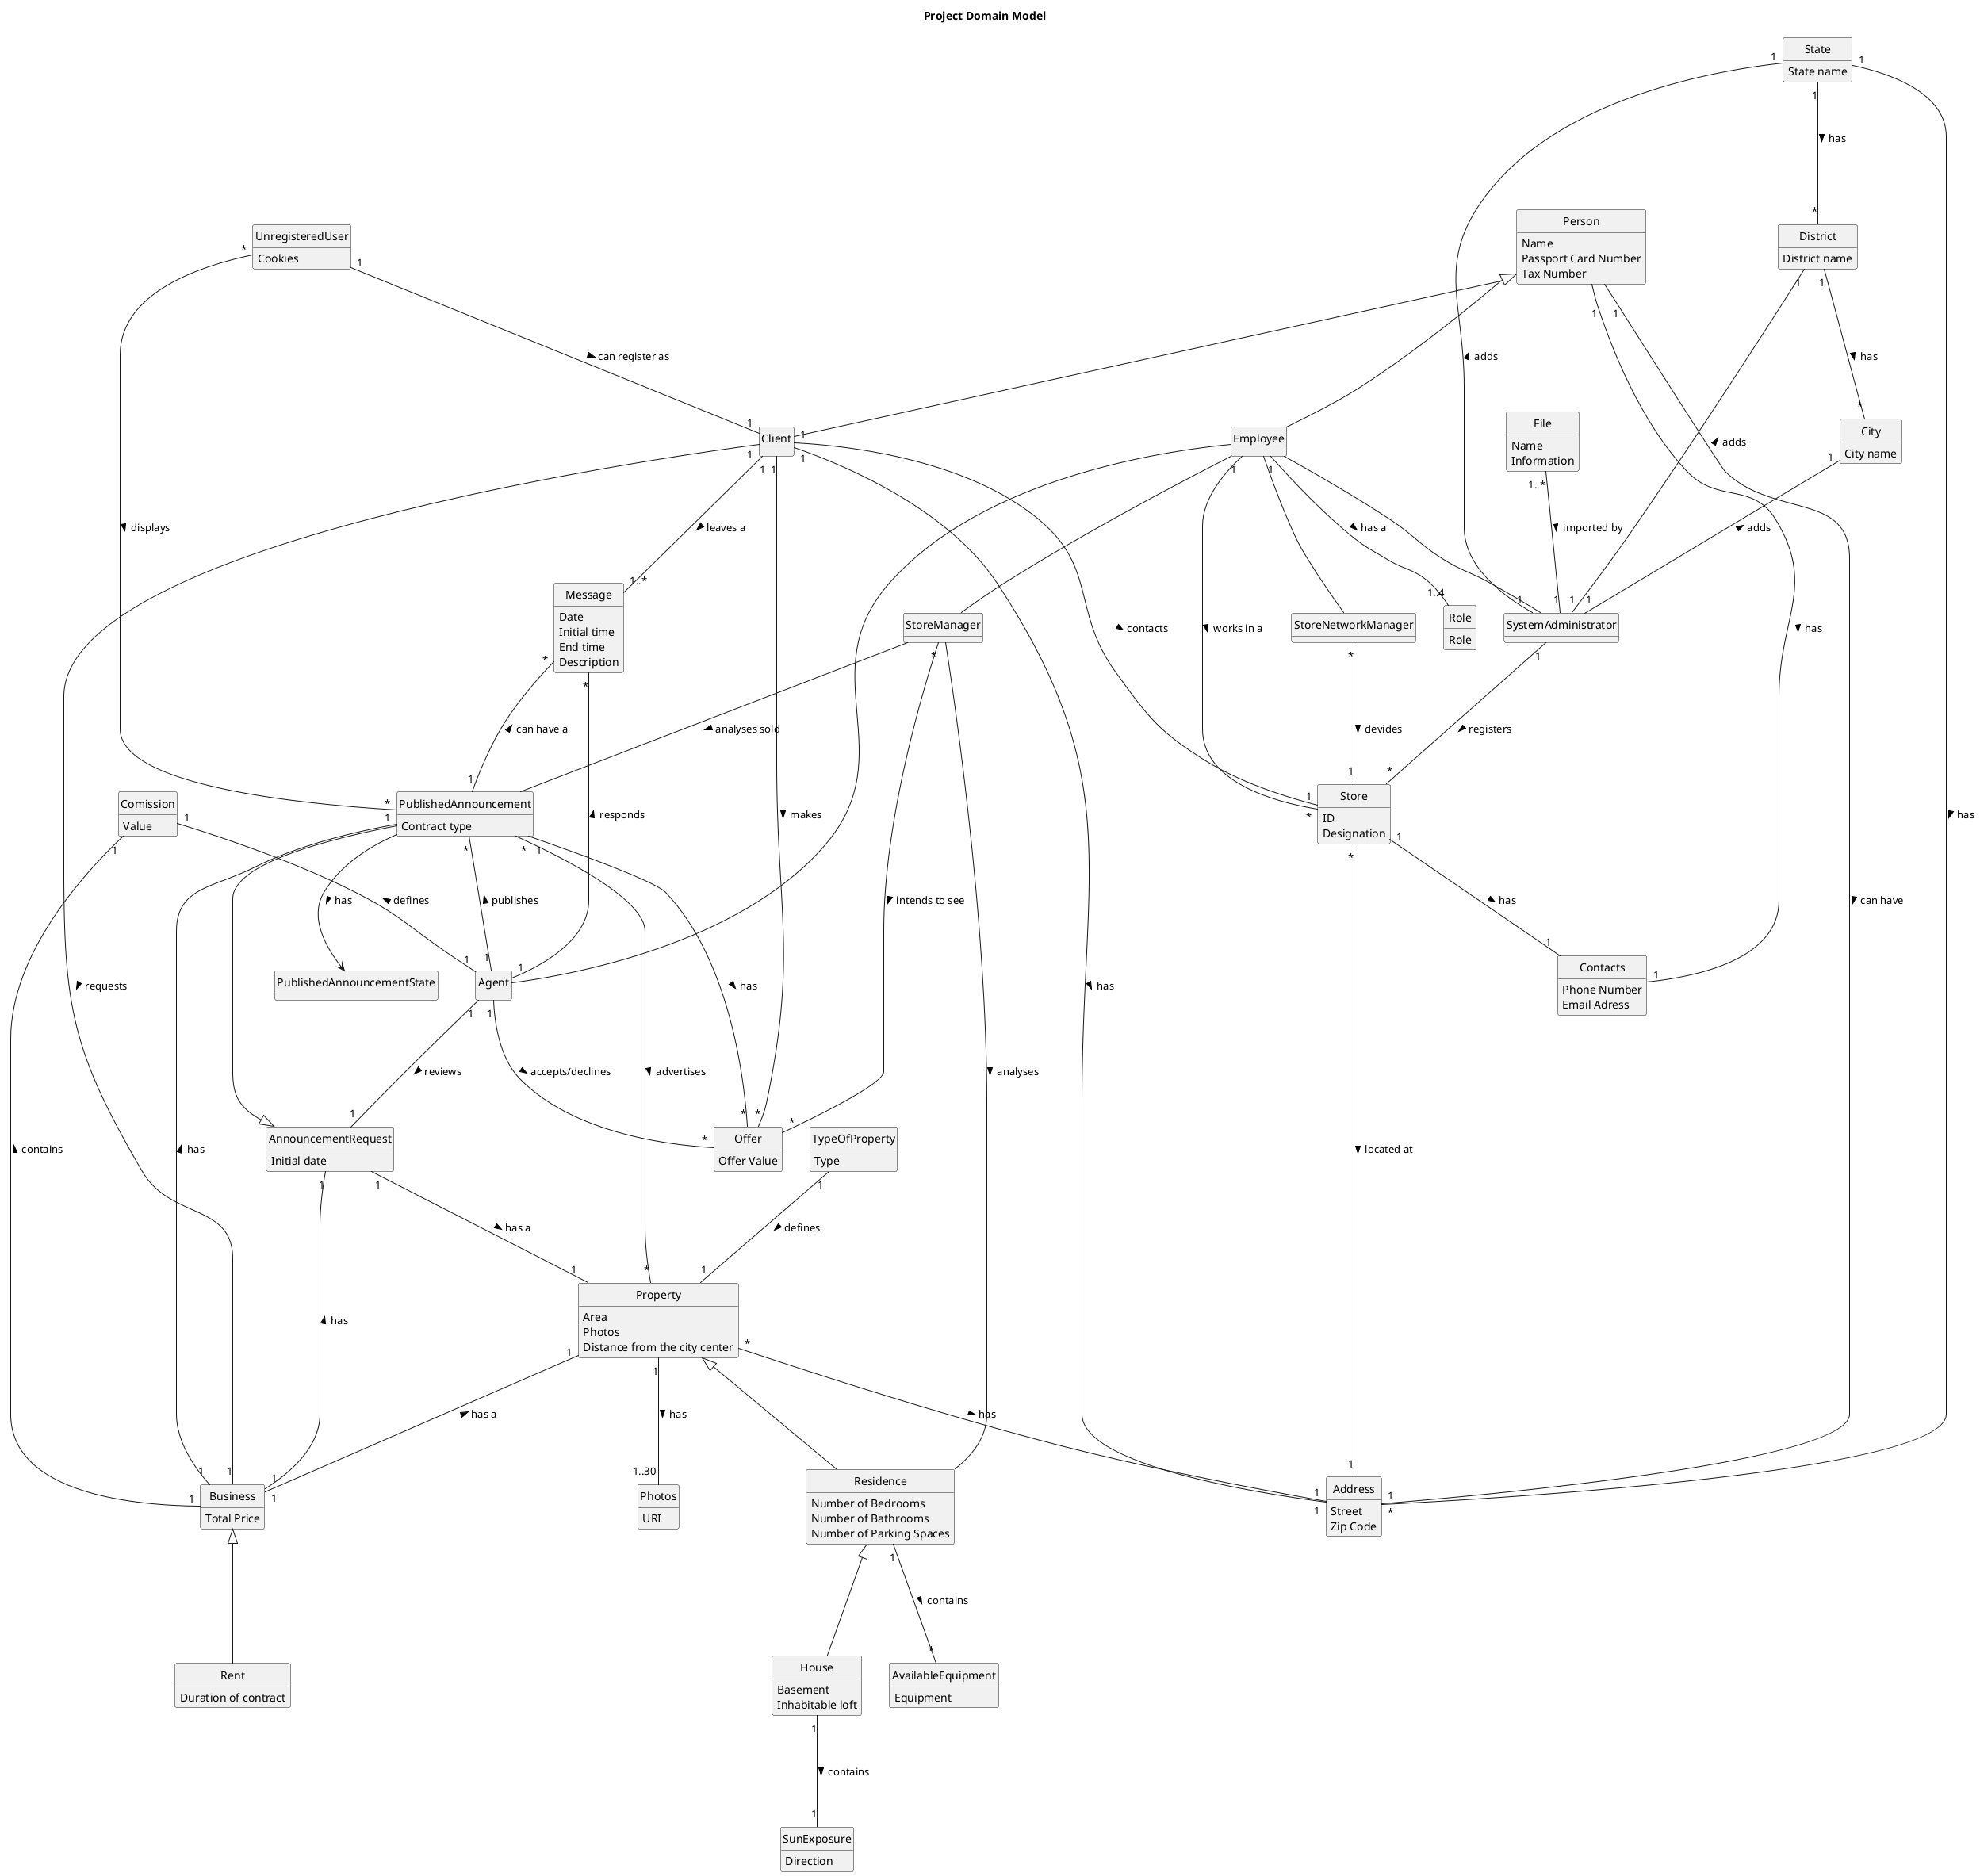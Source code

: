@startuml

skinparam groupInheritance 2
skinparam monochrome true
skinparam packageStyle rectangle
skinparam shadowing false
skinparam classAttributeIconSize 0
skinparam linetype orthogonal

hide circle
hide methods

title Project Domain Model

class UnregisteredUser {
    Cookies
}

class State {
    State name
}

class Client {
}

class Person {
    Name
    Passport Card Number
    Tax Number
}

class District {
    District name
}

class City {
    City name
}

class Address {
    Street
    Zip Code
}

class Contacts {
    Phone Number
    Email Adress
}

class Store {
    ID
    Designation
}

class Employee {
}

class Role {
    Role
}

class Photos {
    URI
}

class AvailableEquipment {
    Equipment
}

class Rent {
    Duration of contract
}

class AnnouncementRequest {
    Initial date
}

class PublishedAnnouncement {
    Contract type
}

class Business {
    Total Price
}

class Residence {
    Number of Bedrooms
    Number of Bathrooms
    Number of Parking Spaces
}

class TypeOfProperty{
    Type
}

class Property {
    Area
    Photos
    Distance from the city center
}

class House {
    Basement
    Inhabitable loft
}

class SunExposure {
    Direction
}

class Comission {
    Value
}

class Message{
    Date
    Initial time
    End time
    Description
}

class Offer {
Offer Value
}

class File{
Name
Information
}

class SystemAdministrator{
}

class StoreNetworkManager {

}


Comission "1" --- "1" Business : contains <
District "1" --- "*" City : has >
House "1" --- "1" SunExposure : contains >
Property <|--- Residence
Property "*" --- "1" Address : has >
PublishedAnnouncement "1" --- "1" Business : has <
AnnouncementRequest "1" --- "1" Business : has <
Property "1" --- "1..30" Photos : has >
PublishedAnnouncement "*" --- "*" Property: advertises >
Residence "1" --- "*" AvailableEquipment : contains >
Residence <|--- House
State "1" --- "*" District : has >
State "1" --- "*" Address : has >
TypeOfProperty "1" --- "1" Property : defines >
UnregisteredUser "*" --- "*" PublishedAnnouncement: displays >
Store "1" --- "1" Contacts: has >
Address "1" --- "1" Client: has <
Client "1" --- "1" Store: contacts >
Comission "1" --- "1" Agent: defines <
Client "1" --- "1" Business: requests >
Agent "1" --- "1" AnnouncementRequest : reviews >
AnnouncementRequest "1" --- "1" Property: has a >
AnnouncementRequest  <|---  PublishedAnnouncement
PublishedAnnouncement "*" --- "1" Agent: publishes <
Business <|--- Rent
Employee --- Agent
Person <|--- Employee
Person <|--- Client
Employee --- StoreNetworkManager
Employee --- StoreManager
Employee --- SystemAdministrator
Store "*" --- "1" Address : located at >
Employee "1" --- "*" Store : works in a >
Employee "1" --- "1..4" Role : has a >
City "1" --- "1" SystemAdministrator: adds <
District "1" --- "1" SystemAdministrator: adds <
State "1" --- "1" SystemAdministrator: adds <
UnregisteredUser "1" --- "1" Client : can register as >
Person "1" --- "1" Address : can have >
Person "1" --- "1" Contacts : has >
SystemAdministrator "1" --- "*" Store: registers >
'Agent "1" --- "*" AnnouncementRequest:intends to see >
Message "*" --- "1" PublishedAnnouncement: can have a <
Client "1" --- "1..*" Message: leaves a >
Offer "*" --- "1" PublishedAnnouncement : has <
Client "1" --- "*" Offer : makes >
Agent "1" --- "*" Offer : accepts/declines >
File "1..*" --- "1" SystemAdministrator : imported by >
Agent "1" --- "*" Message : responds >
StoreManager "*" --- "*" Offer: intends to see >
Property "1" --- "1" Business: has a <
StoreManager --- Residence : analyses >
StoreManager --- PublishedAnnouncement : analyses sold >
PublishedAnnouncement ---> PublishedAnnouncementState : has >
StoreNetworkManager "*" --- "1" Store: devides >
@enduml